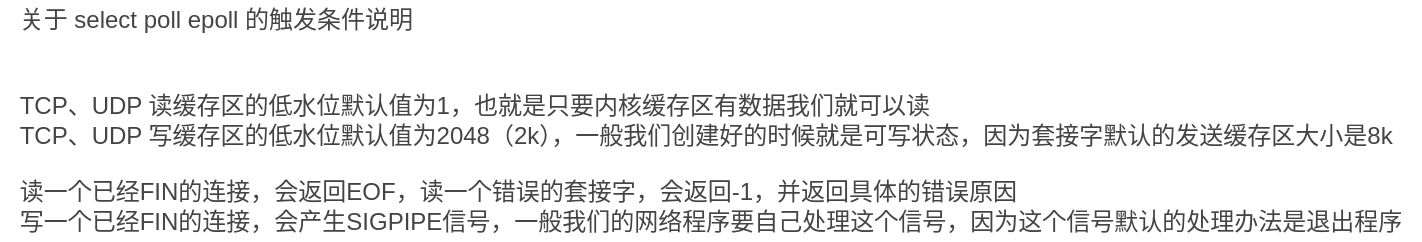 <mxfile version="14.4.6" type="github">
  <diagram id="0qNO6ngARuXj-BMonqxU" name="第 1 页">
    <mxGraphModel dx="1186" dy="707" grid="1" gridSize="10" guides="1" tooltips="1" connect="1" arrows="1" fold="1" page="1" pageScale="1" pageWidth="827" pageHeight="1169" math="0" shadow="0">
      <root>
        <mxCell id="0" />
        <mxCell id="1" parent="0" />
        <mxCell id="t-xBgn_WhRr63Vb_r2F--1" value="&lt;div style=&quot;text-align: left&quot;&gt;&lt;span style=&quot;background-color: rgb(255 , 255 , 255) ; color: rgb(68 , 68 , 68)&quot;&gt;&lt;font style=&quot;font-size: 12px&quot;&gt;关于 select poll epoll 的触发条件说明&lt;/font&gt;&lt;/span&gt;&lt;/div&gt;&lt;div style=&quot;text-align: left&quot;&gt;&lt;br&gt;&lt;/div&gt;&lt;div style=&quot;text-align: left&quot;&gt;&lt;span style=&quot;background-color: rgb(255 , 255 , 255) ; color: rgb(68 , 68 , 68)&quot;&gt;&lt;font style=&quot;font-size: 12px&quot;&gt;&lt;br&gt;&lt;/font&gt;&lt;/span&gt;&lt;/div&gt;&lt;span style=&quot;background-color: rgb(255 , 255 , 255)&quot;&gt;&lt;font color=&quot;#444444&quot; style=&quot;font-size: 12px&quot;&gt;&lt;div style=&quot;text-align: left&quot;&gt;TCP、UDP 读缓存区的低水位默认值为1，也就是只要内核缓存区有数据我们就可以读&lt;/div&gt;&lt;div style=&quot;text-align: left&quot;&gt;TCP、UDP 写缓存区的低水位默认值为2048（2k），一般我们创建好的时候就是可写状态，因为套接字默认的发送缓存区大小是8k&lt;/div&gt;&lt;div style=&quot;text-align: left&quot;&gt;&lt;br&gt;&lt;/div&gt;&lt;div style=&quot;text-align: left&quot;&gt;读一个已经FIN的连接，会返回EOF，读一个错误的套接字，会返回-1，并返回具体的错误原因&lt;/div&gt;&lt;div style=&quot;text-align: left&quot;&gt;写一个已经FIN的连接，会产生SIGPIPE信号，一般我们的网络程序要自己处理这个信号，因为这个信号默认的处理办法是退出程序&lt;/div&gt;&lt;/font&gt;&lt;/span&gt;" style="text;html=1;align=center;verticalAlign=middle;resizable=0;points=[];autosize=1;" vertex="1" parent="1">
          <mxGeometry x="30" y="35" width="710" height="120" as="geometry" />
        </mxCell>
      </root>
    </mxGraphModel>
  </diagram>
</mxfile>
